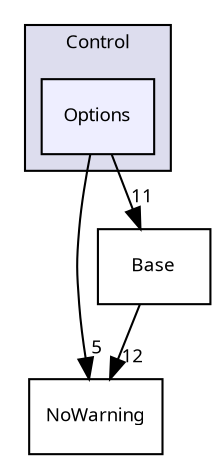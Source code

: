 digraph "/tmp/q/quinoa/src/Control/Options" {
  bgcolor=transparent;
  compound=true
  node [ fontsize="9", fontname="sans-serif"];
  edge [ labelfontsize="9", labelfontname="sans-serif"];
  subgraph clusterdir_3ff0826a6d651abbf0f532354e1ac7dc {
    graph [ bgcolor="#ddddee", pencolor="black", label="Control" fontname="sans-serif", fontsize="9", URL="dir_3ff0826a6d651abbf0f532354e1ac7dc.html"]
  dir_ec1cf62c000f17e7048c6127480956ca [shape=box, label="Options", style="filled", fillcolor="#eeeeff", pencolor="black", URL="dir_ec1cf62c000f17e7048c6127480956ca.html"];
  }
  dir_7e34f0efff2ff25c5f7cf9ee4af7a0ce [shape=box label="NoWarning" URL="dir_7e34f0efff2ff25c5f7cf9ee4af7a0ce.html"];
  dir_4814b1a558d470c33d85e65dbde02eaa [shape=box label="Base" URL="dir_4814b1a558d470c33d85e65dbde02eaa.html"];
  dir_ec1cf62c000f17e7048c6127480956ca->dir_7e34f0efff2ff25c5f7cf9ee4af7a0ce [headlabel="5", labeldistance=1.5 headhref="dir_000022_000034.html"];
  dir_ec1cf62c000f17e7048c6127480956ca->dir_4814b1a558d470c33d85e65dbde02eaa [headlabel="11", labeldistance=1.5 headhref="dir_000022_000002.html"];
  dir_4814b1a558d470c33d85e65dbde02eaa->dir_7e34f0efff2ff25c5f7cf9ee4af7a0ce [headlabel="12", labeldistance=1.5 headhref="dir_000002_000034.html"];
}
